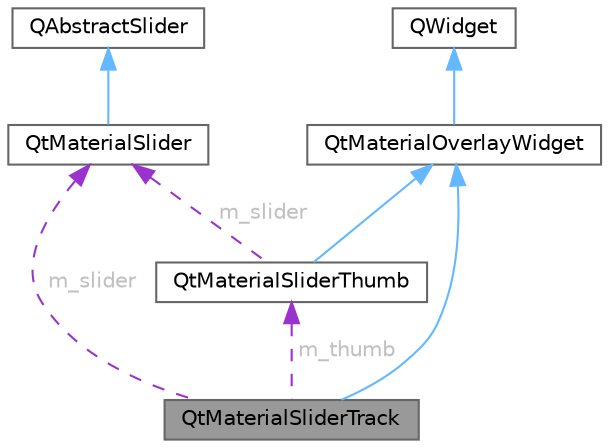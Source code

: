 digraph "QtMaterialSliderTrack"
{
 // LATEX_PDF_SIZE
  bgcolor="transparent";
  edge [fontname=Helvetica,fontsize=10,labelfontname=Helvetica,labelfontsize=10];
  node [fontname=Helvetica,fontsize=10,shape=box,height=0.2,width=0.4];
  Node1 [id="Node000001",label="QtMaterialSliderTrack",height=0.2,width=0.4,color="gray40", fillcolor="grey60", style="filled", fontcolor="black",tooltip="滑块控件的轨道，绘制轨道区域"];
  Node2 -> Node1 [id="edge1_Node000001_Node000002",dir="back",color="steelblue1",style="solid",tooltip=" "];
  Node2 [id="Node000002",label="QtMaterialOverlayWidget",height=0.2,width=0.4,color="gray40", fillcolor="white", style="filled",URL="$class_qt_material_overlay_widget.html",tooltip="覆盖层控件类，继承自 QWidget，用于在父窗口上绘制覆盖效果"];
  Node3 -> Node2 [id="edge2_Node000002_Node000003",dir="back",color="steelblue1",style="solid",tooltip=" "];
  Node3 [id="Node000003",label="QWidget",height=0.2,width=0.4,color="gray40", fillcolor="white", style="filled",tooltip=" "];
  Node4 -> Node1 [id="edge3_Node000001_Node000004",dir="back",color="darkorchid3",style="dashed",tooltip=" ",label=" m_slider",fontcolor="grey" ];
  Node4 [id="Node000004",label="QtMaterialSlider",height=0.2,width=0.4,color="gray40", fillcolor="white", style="filled",URL="$class_qt_material_slider.html",tooltip="Material 风格滑块控件"];
  Node5 -> Node4 [id="edge4_Node000004_Node000005",dir="back",color="steelblue1",style="solid",tooltip=" "];
  Node5 [id="Node000005",label="QAbstractSlider",height=0.2,width=0.4,color="gray40", fillcolor="white", style="filled",tooltip=" "];
  Node6 -> Node1 [id="edge5_Node000001_Node000006",dir="back",color="darkorchid3",style="dashed",tooltip=" ",label=" m_thumb",fontcolor="grey" ];
  Node6 [id="Node000006",label="QtMaterialSliderThumb",height=0.2,width=0.4,color="gray40", fillcolor="white", style="filled",URL="$class_qt_material_slider_thumb.html",tooltip="滑块控件的手柄，绘制滑块和光晕"];
  Node2 -> Node6 [id="edge6_Node000006_Node000002",dir="back",color="steelblue1",style="solid",tooltip=" "];
  Node4 -> Node6 [id="edge7_Node000006_Node000004",dir="back",color="darkorchid3",style="dashed",tooltip=" ",label=" m_slider",fontcolor="grey" ];
}
